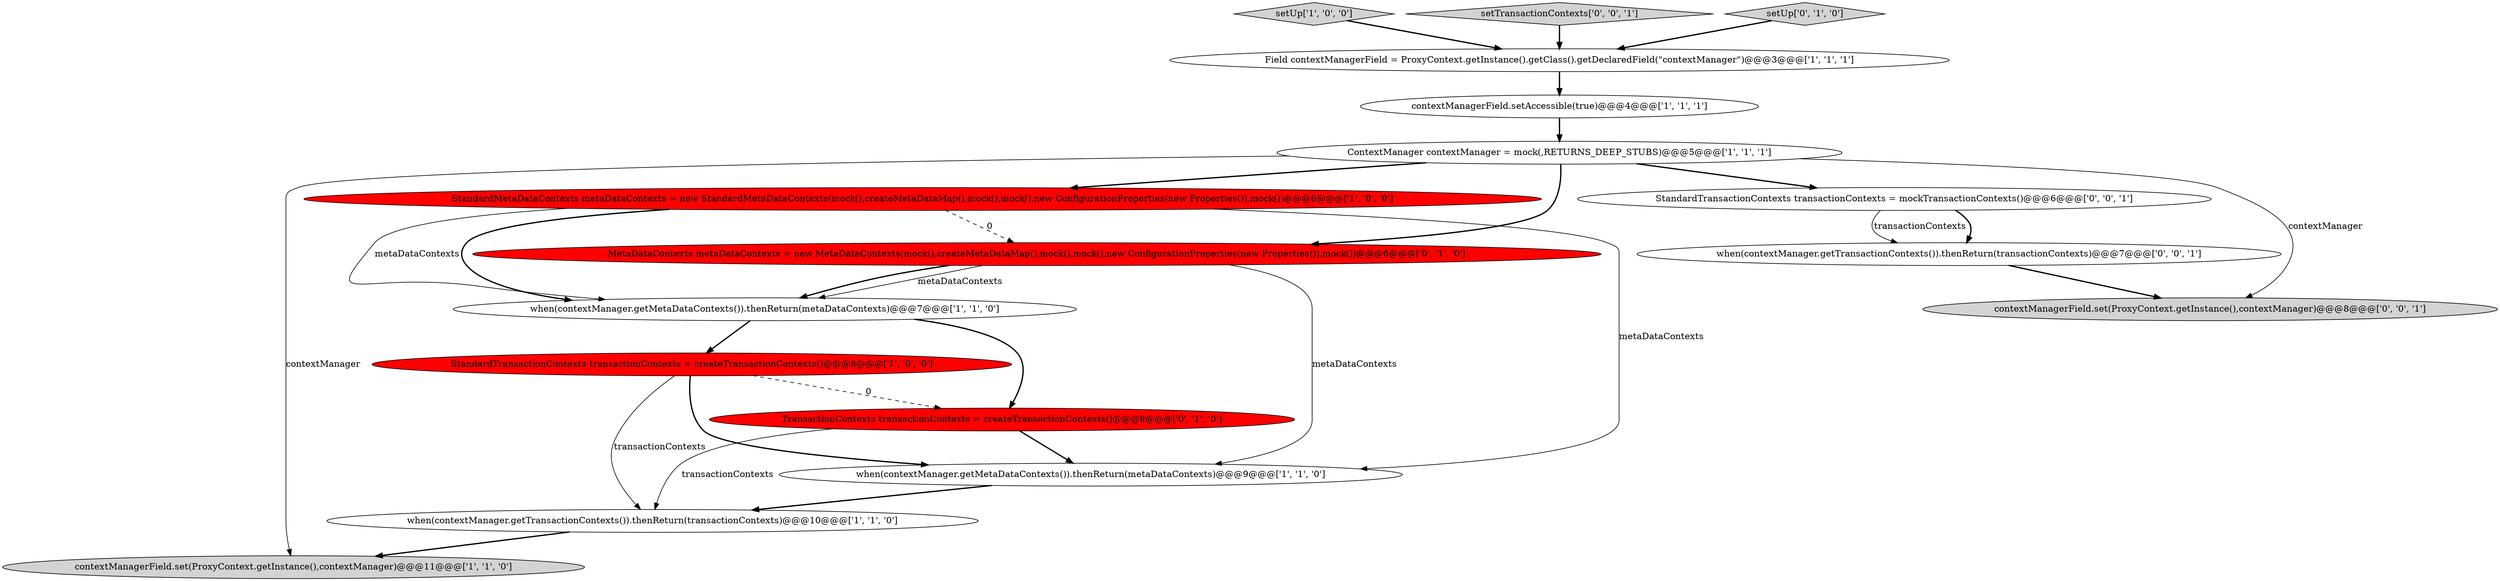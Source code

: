 digraph {
0 [style = filled, label = "ContextManager contextManager = mock(,RETURNS_DEEP_STUBS)@@@5@@@['1', '1', '1']", fillcolor = white, shape = ellipse image = "AAA0AAABBB1BBB"];
3 [style = filled, label = "StandardMetaDataContexts metaDataContexts = new StandardMetaDataContexts(mock(),createMetaDataMap(),mock(),mock(),new ConfigurationProperties(new Properties()),mock())@@@6@@@['1', '0', '0']", fillcolor = red, shape = ellipse image = "AAA1AAABBB1BBB"];
4 [style = filled, label = "setUp['1', '0', '0']", fillcolor = lightgray, shape = diamond image = "AAA0AAABBB1BBB"];
16 [style = filled, label = "when(contextManager.getTransactionContexts()).thenReturn(transactionContexts)@@@7@@@['0', '0', '1']", fillcolor = white, shape = ellipse image = "AAA0AAABBB3BBB"];
14 [style = filled, label = "setTransactionContexts['0', '0', '1']", fillcolor = lightgray, shape = diamond image = "AAA0AAABBB3BBB"];
7 [style = filled, label = "when(contextManager.getTransactionContexts()).thenReturn(transactionContexts)@@@10@@@['1', '1', '0']", fillcolor = white, shape = ellipse image = "AAA0AAABBB1BBB"];
9 [style = filled, label = "contextManagerField.set(ProxyContext.getInstance(),contextManager)@@@11@@@['1', '1', '0']", fillcolor = lightgray, shape = ellipse image = "AAA0AAABBB1BBB"];
5 [style = filled, label = "contextManagerField.setAccessible(true)@@@4@@@['1', '1', '1']", fillcolor = white, shape = ellipse image = "AAA0AAABBB1BBB"];
6 [style = filled, label = "Field contextManagerField = ProxyContext.getInstance().getClass().getDeclaredField(\"contextManager\")@@@3@@@['1', '1', '1']", fillcolor = white, shape = ellipse image = "AAA0AAABBB1BBB"];
10 [style = filled, label = "MetaDataContexts metaDataContexts = new MetaDataContexts(mock(),createMetaDataMap(),mock(),mock(),new ConfigurationProperties(new Properties()),mock())@@@6@@@['0', '1', '0']", fillcolor = red, shape = ellipse image = "AAA1AAABBB2BBB"];
11 [style = filled, label = "TransactionContexts transactionContexts = createTransactionContexts()@@@8@@@['0', '1', '0']", fillcolor = red, shape = ellipse image = "AAA1AAABBB2BBB"];
8 [style = filled, label = "when(contextManager.getMetaDataContexts()).thenReturn(metaDataContexts)@@@9@@@['1', '1', '0']", fillcolor = white, shape = ellipse image = "AAA0AAABBB1BBB"];
1 [style = filled, label = "when(contextManager.getMetaDataContexts()).thenReturn(metaDataContexts)@@@7@@@['1', '1', '0']", fillcolor = white, shape = ellipse image = "AAA0AAABBB1BBB"];
12 [style = filled, label = "setUp['0', '1', '0']", fillcolor = lightgray, shape = diamond image = "AAA0AAABBB2BBB"];
15 [style = filled, label = "StandardTransactionContexts transactionContexts = mockTransactionContexts()@@@6@@@['0', '0', '1']", fillcolor = white, shape = ellipse image = "AAA0AAABBB3BBB"];
13 [style = filled, label = "contextManagerField.set(ProxyContext.getInstance(),contextManager)@@@8@@@['0', '0', '1']", fillcolor = lightgray, shape = ellipse image = "AAA0AAABBB3BBB"];
2 [style = filled, label = "StandardTransactionContexts transactionContexts = createTransactionContexts()@@@8@@@['1', '0', '0']", fillcolor = red, shape = ellipse image = "AAA1AAABBB1BBB"];
0->9 [style = solid, label="contextManager"];
0->3 [style = bold, label=""];
10->8 [style = solid, label="metaDataContexts"];
16->13 [style = bold, label=""];
3->1 [style = bold, label=""];
0->13 [style = solid, label="contextManager"];
4->6 [style = bold, label=""];
10->1 [style = solid, label="metaDataContexts"];
11->7 [style = solid, label="transactionContexts"];
15->16 [style = bold, label=""];
12->6 [style = bold, label=""];
3->1 [style = solid, label="metaDataContexts"];
0->15 [style = bold, label=""];
8->7 [style = bold, label=""];
1->11 [style = bold, label=""];
7->9 [style = bold, label=""];
6->5 [style = bold, label=""];
0->10 [style = bold, label=""];
5->0 [style = bold, label=""];
2->7 [style = solid, label="transactionContexts"];
11->8 [style = bold, label=""];
2->11 [style = dashed, label="0"];
15->16 [style = solid, label="transactionContexts"];
1->2 [style = bold, label=""];
3->10 [style = dashed, label="0"];
10->1 [style = bold, label=""];
14->6 [style = bold, label=""];
2->8 [style = bold, label=""];
3->8 [style = solid, label="metaDataContexts"];
}
